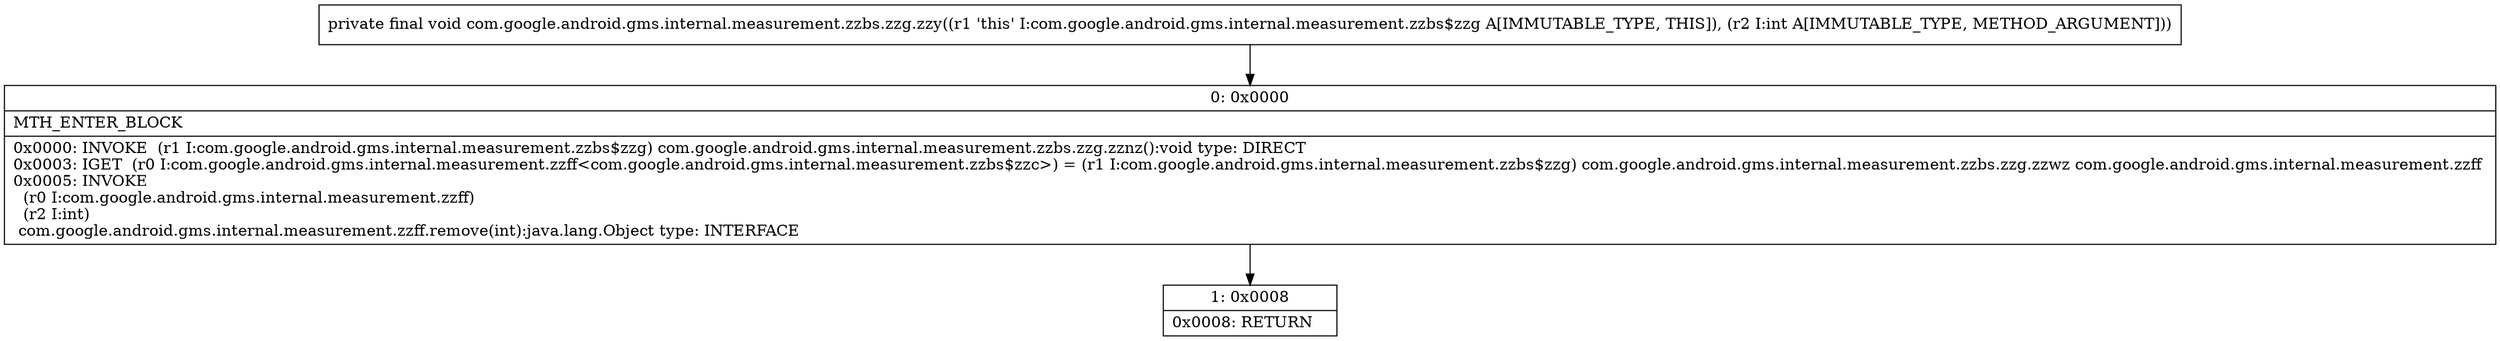 digraph "CFG forcom.google.android.gms.internal.measurement.zzbs.zzg.zzy(I)V" {
Node_0 [shape=record,label="{0\:\ 0x0000|MTH_ENTER_BLOCK\l|0x0000: INVOKE  (r1 I:com.google.android.gms.internal.measurement.zzbs$zzg) com.google.android.gms.internal.measurement.zzbs.zzg.zznz():void type: DIRECT \l0x0003: IGET  (r0 I:com.google.android.gms.internal.measurement.zzff\<com.google.android.gms.internal.measurement.zzbs$zzc\>) = (r1 I:com.google.android.gms.internal.measurement.zzbs$zzg) com.google.android.gms.internal.measurement.zzbs.zzg.zzwz com.google.android.gms.internal.measurement.zzff \l0x0005: INVOKE  \l  (r0 I:com.google.android.gms.internal.measurement.zzff)\l  (r2 I:int)\l com.google.android.gms.internal.measurement.zzff.remove(int):java.lang.Object type: INTERFACE \l}"];
Node_1 [shape=record,label="{1\:\ 0x0008|0x0008: RETURN   \l}"];
MethodNode[shape=record,label="{private final void com.google.android.gms.internal.measurement.zzbs.zzg.zzy((r1 'this' I:com.google.android.gms.internal.measurement.zzbs$zzg A[IMMUTABLE_TYPE, THIS]), (r2 I:int A[IMMUTABLE_TYPE, METHOD_ARGUMENT])) }"];
MethodNode -> Node_0;
Node_0 -> Node_1;
}

